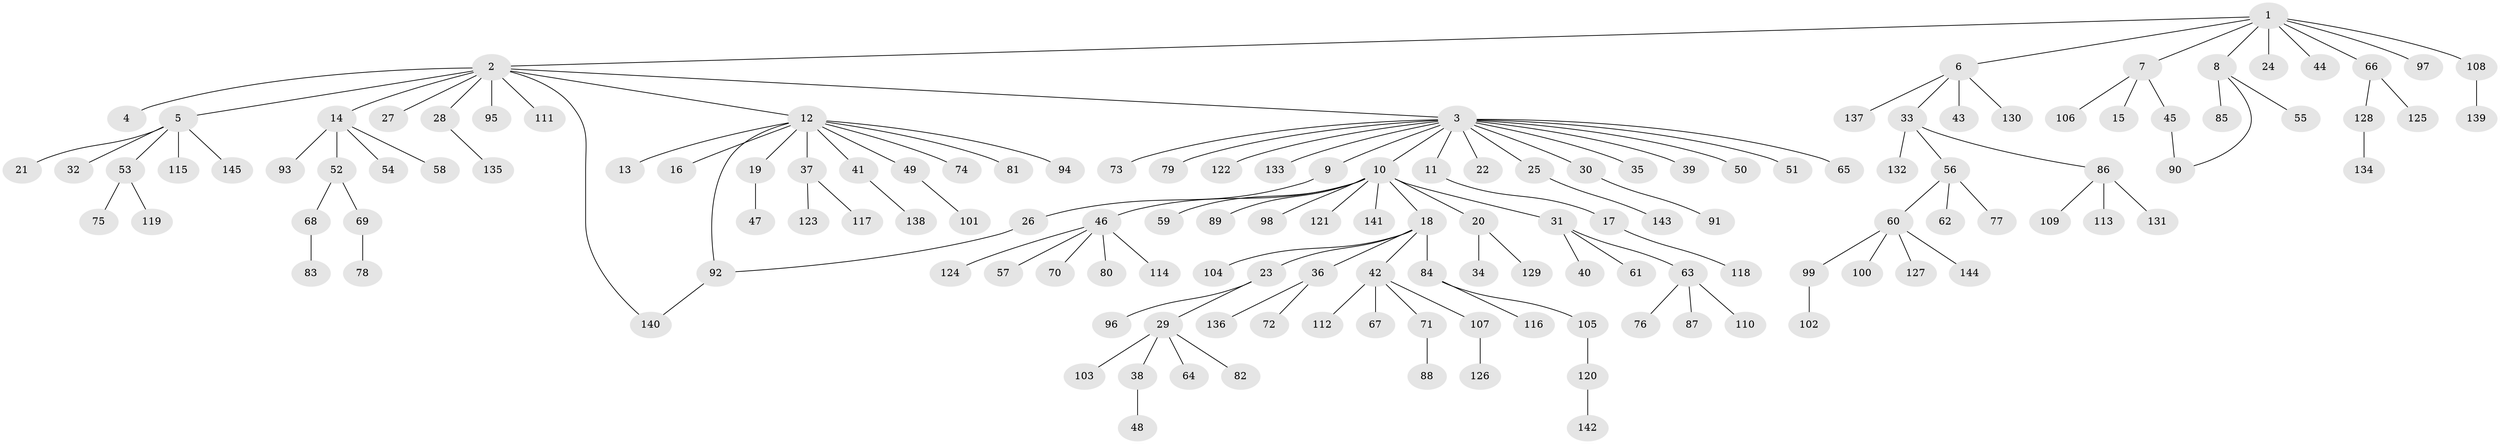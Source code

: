 // coarse degree distribution, {1: 0.75, 3: 0.022727272727272728, 2: 0.09090909090909091, 6: 0.045454545454545456, 10: 0.022727272727272728, 12: 0.022727272727272728, 4: 0.045454545454545456}
// Generated by graph-tools (version 1.1) at 2025/36/03/04/25 23:36:58]
// undirected, 145 vertices, 147 edges
graph export_dot {
  node [color=gray90,style=filled];
  1;
  2;
  3;
  4;
  5;
  6;
  7;
  8;
  9;
  10;
  11;
  12;
  13;
  14;
  15;
  16;
  17;
  18;
  19;
  20;
  21;
  22;
  23;
  24;
  25;
  26;
  27;
  28;
  29;
  30;
  31;
  32;
  33;
  34;
  35;
  36;
  37;
  38;
  39;
  40;
  41;
  42;
  43;
  44;
  45;
  46;
  47;
  48;
  49;
  50;
  51;
  52;
  53;
  54;
  55;
  56;
  57;
  58;
  59;
  60;
  61;
  62;
  63;
  64;
  65;
  66;
  67;
  68;
  69;
  70;
  71;
  72;
  73;
  74;
  75;
  76;
  77;
  78;
  79;
  80;
  81;
  82;
  83;
  84;
  85;
  86;
  87;
  88;
  89;
  90;
  91;
  92;
  93;
  94;
  95;
  96;
  97;
  98;
  99;
  100;
  101;
  102;
  103;
  104;
  105;
  106;
  107;
  108;
  109;
  110;
  111;
  112;
  113;
  114;
  115;
  116;
  117;
  118;
  119;
  120;
  121;
  122;
  123;
  124;
  125;
  126;
  127;
  128;
  129;
  130;
  131;
  132;
  133;
  134;
  135;
  136;
  137;
  138;
  139;
  140;
  141;
  142;
  143;
  144;
  145;
  1 -- 2;
  1 -- 6;
  1 -- 7;
  1 -- 8;
  1 -- 24;
  1 -- 44;
  1 -- 66;
  1 -- 97;
  1 -- 108;
  2 -- 3;
  2 -- 4;
  2 -- 5;
  2 -- 12;
  2 -- 14;
  2 -- 27;
  2 -- 28;
  2 -- 95;
  2 -- 111;
  2 -- 140;
  3 -- 9;
  3 -- 10;
  3 -- 11;
  3 -- 22;
  3 -- 25;
  3 -- 30;
  3 -- 35;
  3 -- 39;
  3 -- 50;
  3 -- 51;
  3 -- 65;
  3 -- 73;
  3 -- 79;
  3 -- 122;
  3 -- 133;
  5 -- 21;
  5 -- 32;
  5 -- 53;
  5 -- 115;
  5 -- 145;
  6 -- 33;
  6 -- 43;
  6 -- 130;
  6 -- 137;
  7 -- 15;
  7 -- 45;
  7 -- 106;
  8 -- 55;
  8 -- 85;
  8 -- 90;
  9 -- 26;
  10 -- 18;
  10 -- 20;
  10 -- 31;
  10 -- 46;
  10 -- 59;
  10 -- 89;
  10 -- 98;
  10 -- 121;
  10 -- 141;
  11 -- 17;
  12 -- 13;
  12 -- 16;
  12 -- 19;
  12 -- 37;
  12 -- 41;
  12 -- 49;
  12 -- 74;
  12 -- 81;
  12 -- 92;
  12 -- 94;
  14 -- 52;
  14 -- 54;
  14 -- 58;
  14 -- 93;
  17 -- 118;
  18 -- 23;
  18 -- 36;
  18 -- 42;
  18 -- 84;
  18 -- 104;
  19 -- 47;
  20 -- 34;
  20 -- 129;
  23 -- 29;
  23 -- 96;
  25 -- 143;
  26 -- 92;
  28 -- 135;
  29 -- 38;
  29 -- 64;
  29 -- 82;
  29 -- 103;
  30 -- 91;
  31 -- 40;
  31 -- 61;
  31 -- 63;
  33 -- 56;
  33 -- 86;
  33 -- 132;
  36 -- 72;
  36 -- 136;
  37 -- 117;
  37 -- 123;
  38 -- 48;
  41 -- 138;
  42 -- 67;
  42 -- 71;
  42 -- 107;
  42 -- 112;
  45 -- 90;
  46 -- 57;
  46 -- 70;
  46 -- 80;
  46 -- 114;
  46 -- 124;
  49 -- 101;
  52 -- 68;
  52 -- 69;
  53 -- 75;
  53 -- 119;
  56 -- 60;
  56 -- 62;
  56 -- 77;
  60 -- 99;
  60 -- 100;
  60 -- 127;
  60 -- 144;
  63 -- 76;
  63 -- 87;
  63 -- 110;
  66 -- 125;
  66 -- 128;
  68 -- 83;
  69 -- 78;
  71 -- 88;
  84 -- 105;
  84 -- 116;
  86 -- 109;
  86 -- 113;
  86 -- 131;
  92 -- 140;
  99 -- 102;
  105 -- 120;
  107 -- 126;
  108 -- 139;
  120 -- 142;
  128 -- 134;
}

